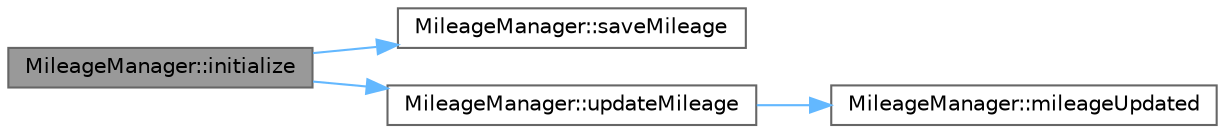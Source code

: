 digraph "MileageManager::initialize"
{
 // LATEX_PDF_SIZE
  bgcolor="transparent";
  edge [fontname=Helvetica,fontsize=10,labelfontname=Helvetica,labelfontsize=10];
  node [fontname=Helvetica,fontsize=10,shape=box,height=0.2,width=0.4];
  rankdir="LR";
  Node1 [id="Node000001",label="MileageManager::initialize",height=0.2,width=0.4,color="gray40", fillcolor="grey60", style="filled", fontcolor="black",tooltip=" "];
  Node1 -> Node2 [id="edge1_Node000001_Node000002",color="steelblue1",style="solid",tooltip=" "];
  Node2 [id="Node000002",label="MileageManager::saveMileage",height=0.2,width=0.4,color="grey40", fillcolor="white", style="filled",URL="$classMileageManager.html#ad76e7b2285ef73cfb95854857cbfa18e",tooltip="Save the mileage to the file."];
  Node1 -> Node3 [id="edge2_Node000001_Node000003",color="steelblue1",style="solid",tooltip=" "];
  Node3 [id="Node000003",label="MileageManager::updateMileage",height=0.2,width=0.4,color="grey40", fillcolor="white", style="filled",URL="$classMileageManager.html#a912c517158c90834792c3d00c0af101c",tooltip=" "];
  Node3 -> Node4 [id="edge3_Node000003_Node000004",color="steelblue1",style="solid",tooltip=" "];
  Node4 [id="Node000004",label="MileageManager::mileageUpdated",height=0.2,width=0.4,color="grey40", fillcolor="white", style="filled",URL="$classMileageManager.html#abdfcf1b966a300db82a8347ef9454000",tooltip=" "];
}
